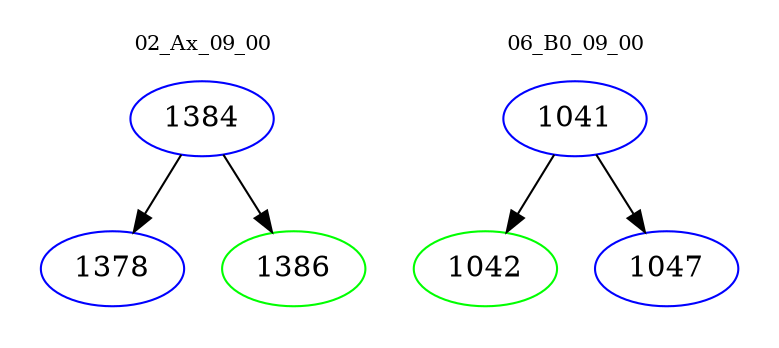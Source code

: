 digraph{
subgraph cluster_0 {
color = white
label = "02_Ax_09_00";
fontsize=10;
T0_1384 [label="1384", color="blue"]
T0_1384 -> T0_1378 [color="black"]
T0_1378 [label="1378", color="blue"]
T0_1384 -> T0_1386 [color="black"]
T0_1386 [label="1386", color="green"]
}
subgraph cluster_1 {
color = white
label = "06_B0_09_00";
fontsize=10;
T1_1041 [label="1041", color="blue"]
T1_1041 -> T1_1042 [color="black"]
T1_1042 [label="1042", color="green"]
T1_1041 -> T1_1047 [color="black"]
T1_1047 [label="1047", color="blue"]
}
}
